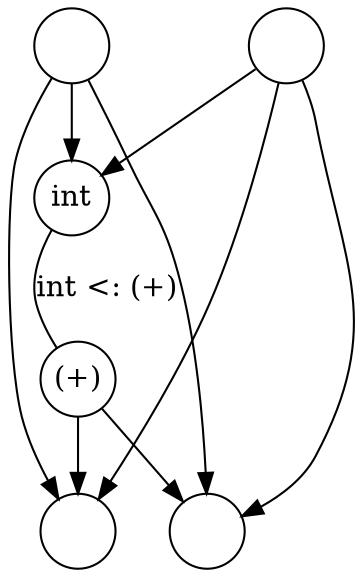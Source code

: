 digraph biunification {
    node [shape=circle, fixedsize=true];

    o0 [label="int"];
    i0 [label="(+)"];

    i1, i2 [label=""];
    o1, o2 [label=""];

    i1 -> o0;
    i2 -> o0;

    o0 -> i0 [dir=none, label="int <: (+)"];

    i0 -> o1;
    i0 -> o2;

    {
        i1 -> o1; i1 -> o2;
        i2 -> o1; i2 -> o2;
    }
}
